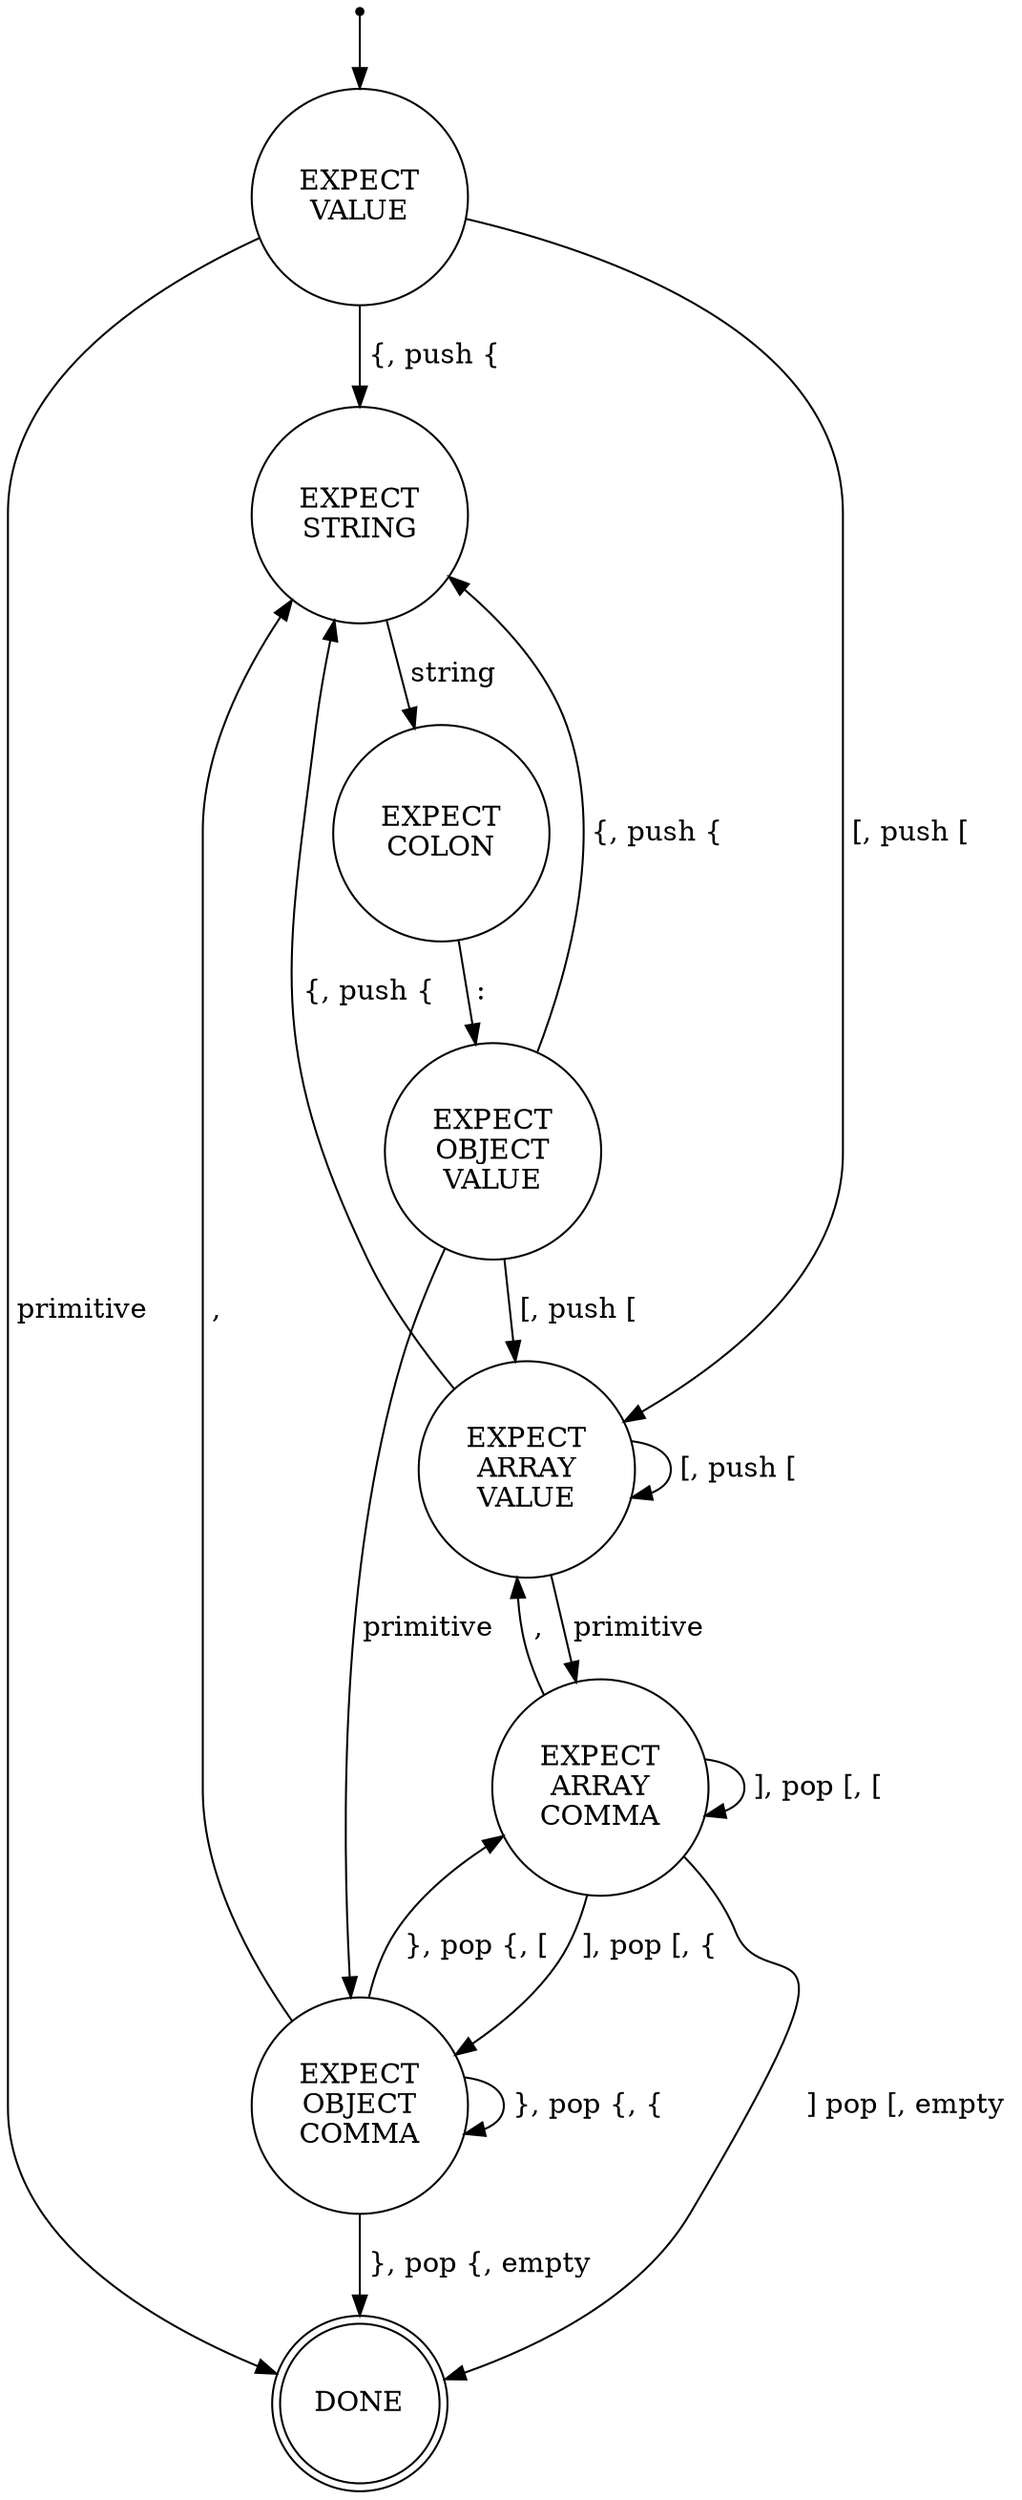 /*
 * Embedjson syntax parser Finite State Machine transitions diagram.
 *
 * Label syntax " {, push { " means "If input symbol is {, then
 * push { onto the stack and follow this transition".
 *
 * Label syntax " ], pop [, { " means "If input symbol is ], then
 * ensure that top element of the stack is [, pop it, and if the
 * pop element of the stack is now { follow this transition".
 *
 * Transition induced by the "primitive" symbol are ones that
 * are made when one of the following tokens is encountered:
 * - string
 * - number
 * - true
 * - false
 * - null
 */
digraph finite_state_machine {
  node [shape = point ]; entry

  node [shape=doublecircle label="DONE"] done;

  node [shape=circle label="EXPECT\nVALUE"] expect_value;
  node [label="EXPECT\nSTRING"] expect_string;
  node [label="EXPECT\nCOLON"] expect_colon;
  node [label="EXPECT\nOBJECT\nCOMMA"] expect_object_comma;
  node [label="EXPECT\nOBJECT\nVALUE"] expect_object_value;
  node [label="EXPECT\nARRAY\nVALUE"] expect_array_value;
  node [label="EXPECT\nARRAY\nCOMMA"] expect_array_comma;

  entry -> expect_value;

  expect_value -> expect_string [label=" {, push { "];
  expect_value -> done [label=" primitive "];
  expect_string -> expect_colon [label=" string "];
  expect_colon -> expect_object_value [label=" : "];
  expect_object_value -> expect_object_comma [label=" primitive "];
  expect_object_value -> expect_string [label=" {, push { "];
  expect_object_value -> expect_array_value [label=" [, push [ "];
  expect_object_comma -> expect_string [label=" , "];
  expect_object_comma -> done [label=" }, pop {, empty "];
  expect_object_comma -> expect_object_comma [label=" }, pop {, { "];
  expect_object_comma -> expect_array_comma [label=" }, pop {, [ "];

  expect_value -> expect_array_value [label=" [, push [ "];
  expect_array_value -> expect_array_comma [label=" primitive "];
  expect_array_value -> expect_array_value [label=" [, push [ "];
  expect_array_value -> expect_string [label= " {, push { "];
  expect_array_comma -> expect_array_value [label=" , "];
  expect_array_comma -> done [label=" ] pop [, empty "];
  expect_array_comma -> expect_array_comma [label=" ], pop [, [ "];
  expect_array_comma -> expect_object_comma [label=" ], pop [, { "];
}
